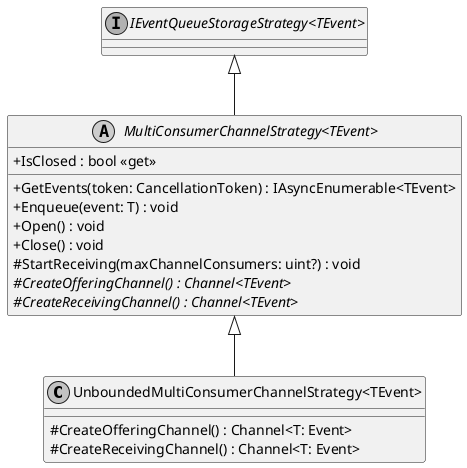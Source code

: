 @startuml
skinparam monochrome true
skinparam classAttributeIconSize 0

!startsub default
class "UnboundedMultiConsumerChannelStrategy<TEvent>" {
    # CreateOfferingChannel() : Channel<T: Event>
    # CreateReceivingChannel() : Channel<T: Event>
}
interface "IEventQueueStorageStrategy<TEvent>"
"IEventQueueStorageStrategy<TEvent>" <|-- "MultiConsumerChannelStrategy<TEvent>"
abstract class "MultiConsumerChannelStrategy<TEvent>" {
    + IsClosed : bool <<get>>
   
    + GetEvents(token: CancellationToken) : IAsyncEnumerable<TEvent>
    + Enqueue(event: T) : void
    + Open() : void
    + Close() : void
    # StartReceiving(maxChannelConsumers: uint?) : void
    # {abstract} CreateOfferingChannel() : Channel<TEvent>
    # {abstract} CreateReceivingChannel() : Channel<TEvent>
}
"MultiConsumerChannelStrategy<TEvent>" <|-- "UnboundedMultiConsumerChannelStrategy<TEvent>"
!endsub
@enduml